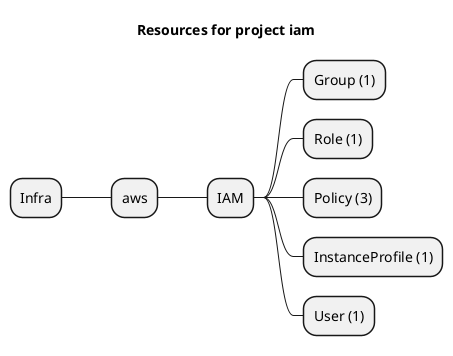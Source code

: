 @startmindmap
title Resources for project iam
skinparam monochrome true
+ Infra
++ aws
+++ IAM
++++ Group (1)
++++ Role (1)
++++ Policy (3)
++++ InstanceProfile (1)
++++ User (1)
@endmindmap